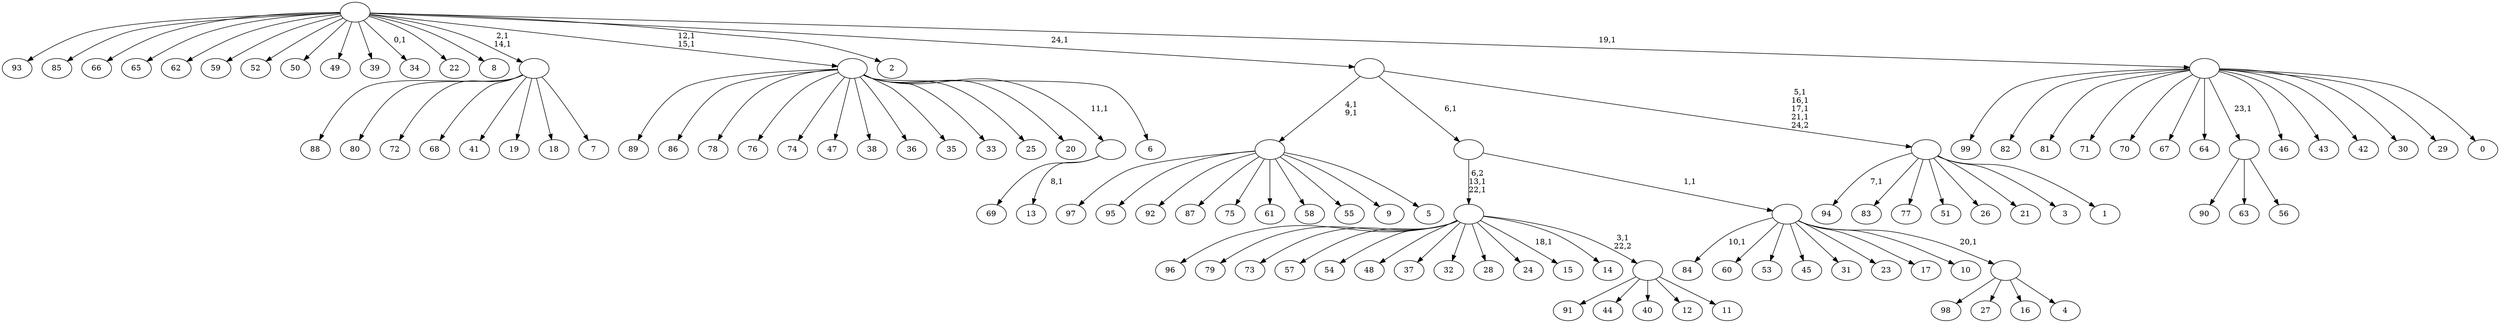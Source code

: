 digraph T {
	125 [label="99"]
	124 [label="98"]
	123 [label="97"]
	122 [label="96"]
	121 [label="95"]
	120 [label="94"]
	118 [label="93"]
	117 [label="92"]
	116 [label="91"]
	115 [label="90"]
	114 [label="89"]
	113 [label="88"]
	112 [label="87"]
	111 [label="86"]
	110 [label="85"]
	109 [label="84"]
	107 [label="83"]
	106 [label="82"]
	105 [label="81"]
	104 [label="80"]
	103 [label="79"]
	102 [label="78"]
	101 [label="77"]
	100 [label="76"]
	99 [label="75"]
	98 [label="74"]
	97 [label="73"]
	96 [label="72"]
	95 [label="71"]
	94 [label="70"]
	93 [label="69"]
	92 [label="68"]
	91 [label="67"]
	90 [label="66"]
	89 [label="65"]
	88 [label="64"]
	87 [label="63"]
	86 [label="62"]
	85 [label="61"]
	84 [label="60"]
	83 [label="59"]
	82 [label="58"]
	81 [label="57"]
	80 [label="56"]
	79 [label=""]
	78 [label="55"]
	77 [label="54"]
	76 [label="53"]
	75 [label="52"]
	74 [label="51"]
	73 [label="50"]
	72 [label="49"]
	71 [label="48"]
	70 [label="47"]
	69 [label="46"]
	68 [label="45"]
	67 [label="44"]
	66 [label="43"]
	65 [label="42"]
	64 [label="41"]
	63 [label="40"]
	62 [label="39"]
	61 [label="38"]
	60 [label="37"]
	59 [label="36"]
	58 [label="35"]
	57 [label="34"]
	55 [label="33"]
	54 [label="32"]
	53 [label="31"]
	52 [label="30"]
	51 [label="29"]
	50 [label="28"]
	49 [label="27"]
	48 [label="26"]
	47 [label="25"]
	46 [label="24"]
	45 [label="23"]
	44 [label="22"]
	43 [label="21"]
	42 [label="20"]
	41 [label="19"]
	40 [label="18"]
	39 [label="17"]
	38 [label="16"]
	37 [label="15"]
	35 [label="14"]
	34 [label="13"]
	32 [label=""]
	31 [label="12"]
	30 [label="11"]
	29 [label=""]
	28 [label=""]
	26 [label="10"]
	25 [label="9"]
	24 [label="8"]
	23 [label="7"]
	22 [label=""]
	20 [label="6"]
	19 [label=""]
	17 [label="5"]
	16 [label=""]
	14 [label="4"]
	13 [label=""]
	12 [label=""]
	11 [label=""]
	10 [label="3"]
	9 [label="2"]
	8 [label="1"]
	7 [label=""]
	3 [label=""]
	2 [label="0"]
	1 [label=""]
	0 [label=""]
	79 -> 115 [label=""]
	79 -> 87 [label=""]
	79 -> 80 [label=""]
	32 -> 34 [label="8,1"]
	32 -> 93 [label=""]
	29 -> 116 [label=""]
	29 -> 67 [label=""]
	29 -> 63 [label=""]
	29 -> 31 [label=""]
	29 -> 30 [label=""]
	28 -> 37 [label="18,1"]
	28 -> 122 [label=""]
	28 -> 103 [label=""]
	28 -> 97 [label=""]
	28 -> 81 [label=""]
	28 -> 77 [label=""]
	28 -> 71 [label=""]
	28 -> 60 [label=""]
	28 -> 54 [label=""]
	28 -> 50 [label=""]
	28 -> 46 [label=""]
	28 -> 35 [label=""]
	28 -> 29 [label="3,1\n22,2"]
	22 -> 113 [label=""]
	22 -> 104 [label=""]
	22 -> 96 [label=""]
	22 -> 92 [label=""]
	22 -> 64 [label=""]
	22 -> 41 [label=""]
	22 -> 40 [label=""]
	22 -> 23 [label=""]
	19 -> 114 [label=""]
	19 -> 111 [label=""]
	19 -> 102 [label=""]
	19 -> 100 [label=""]
	19 -> 98 [label=""]
	19 -> 70 [label=""]
	19 -> 61 [label=""]
	19 -> 59 [label=""]
	19 -> 58 [label=""]
	19 -> 55 [label=""]
	19 -> 47 [label=""]
	19 -> 42 [label=""]
	19 -> 32 [label="11,1"]
	19 -> 20 [label=""]
	16 -> 123 [label=""]
	16 -> 121 [label=""]
	16 -> 117 [label=""]
	16 -> 112 [label=""]
	16 -> 99 [label=""]
	16 -> 85 [label=""]
	16 -> 82 [label=""]
	16 -> 78 [label=""]
	16 -> 25 [label=""]
	16 -> 17 [label=""]
	13 -> 124 [label=""]
	13 -> 49 [label=""]
	13 -> 38 [label=""]
	13 -> 14 [label=""]
	12 -> 109 [label="10,1"]
	12 -> 84 [label=""]
	12 -> 76 [label=""]
	12 -> 68 [label=""]
	12 -> 53 [label=""]
	12 -> 45 [label=""]
	12 -> 39 [label=""]
	12 -> 26 [label=""]
	12 -> 13 [label="20,1"]
	11 -> 28 [label="6,2\n13,1\n22,1"]
	11 -> 12 [label="1,1"]
	7 -> 120 [label="7,1"]
	7 -> 107 [label=""]
	7 -> 101 [label=""]
	7 -> 74 [label=""]
	7 -> 48 [label=""]
	7 -> 43 [label=""]
	7 -> 10 [label=""]
	7 -> 8 [label=""]
	3 -> 7 [label="5,1\n16,1\n17,1\n21,1\n24,2"]
	3 -> 16 [label="4,1\n9,1"]
	3 -> 11 [label="6,1"]
	1 -> 125 [label=""]
	1 -> 106 [label=""]
	1 -> 105 [label=""]
	1 -> 95 [label=""]
	1 -> 94 [label=""]
	1 -> 91 [label=""]
	1 -> 88 [label=""]
	1 -> 79 [label="23,1"]
	1 -> 69 [label=""]
	1 -> 66 [label=""]
	1 -> 65 [label=""]
	1 -> 52 [label=""]
	1 -> 51 [label=""]
	1 -> 2 [label=""]
	0 -> 19 [label="12,1\n15,1"]
	0 -> 22 [label="2,1\n14,1"]
	0 -> 57 [label="0,1"]
	0 -> 118 [label=""]
	0 -> 110 [label=""]
	0 -> 90 [label=""]
	0 -> 89 [label=""]
	0 -> 86 [label=""]
	0 -> 83 [label=""]
	0 -> 75 [label=""]
	0 -> 73 [label=""]
	0 -> 72 [label=""]
	0 -> 62 [label=""]
	0 -> 44 [label=""]
	0 -> 24 [label=""]
	0 -> 9 [label=""]
	0 -> 3 [label="24,1"]
	0 -> 1 [label="19,1"]
}
